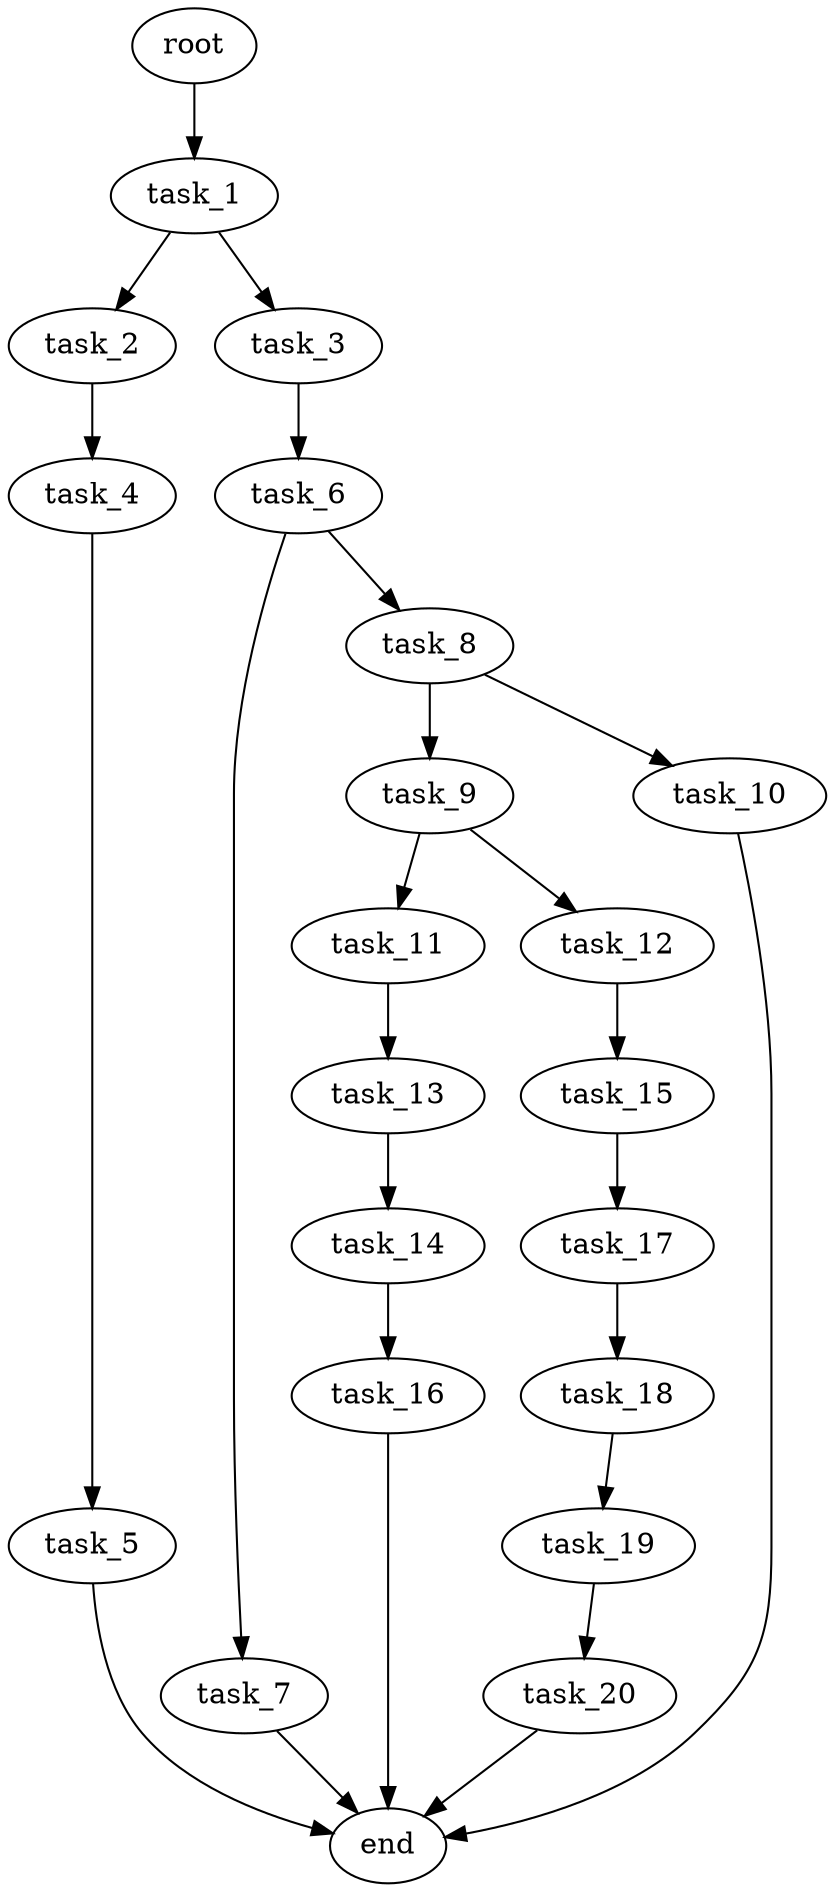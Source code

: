 digraph G {
  root [size="0.000000e+00"];
  task_1 [size="4.422156e+10"];
  task_2 [size="2.137800e+10"];
  task_3 [size="4.732389e+10"];
  task_4 [size="9.011907e+10"];
  task_5 [size="7.960452e+10"];
  task_6 [size="1.697744e+10"];
  task_7 [size="8.488706e+09"];
  task_8 [size="5.155005e+10"];
  task_9 [size="6.329776e+10"];
  task_10 [size="3.352547e+10"];
  task_11 [size="8.184416e+10"];
  task_12 [size="7.511630e+10"];
  task_13 [size="6.728284e+10"];
  task_14 [size="2.247182e+10"];
  task_15 [size="1.992100e+10"];
  task_16 [size="2.452295e+09"];
  task_17 [size="2.449181e+10"];
  task_18 [size="4.751888e+10"];
  task_19 [size="8.497527e+10"];
  task_20 [size="7.292095e+09"];
  end [size="0.000000e+00"];

  root -> task_1 [size="1.000000e-12"];
  task_1 -> task_2 [size="2.137800e+08"];
  task_1 -> task_3 [size="4.732389e+08"];
  task_2 -> task_4 [size="9.011907e+08"];
  task_3 -> task_6 [size="1.697744e+08"];
  task_4 -> task_5 [size="7.960452e+08"];
  task_5 -> end [size="1.000000e-12"];
  task_6 -> task_7 [size="8.488706e+07"];
  task_6 -> task_8 [size="5.155005e+08"];
  task_7 -> end [size="1.000000e-12"];
  task_8 -> task_9 [size="6.329776e+08"];
  task_8 -> task_10 [size="3.352547e+08"];
  task_9 -> task_11 [size="8.184416e+08"];
  task_9 -> task_12 [size="7.511630e+08"];
  task_10 -> end [size="1.000000e-12"];
  task_11 -> task_13 [size="6.728284e+08"];
  task_12 -> task_15 [size="1.992100e+08"];
  task_13 -> task_14 [size="2.247182e+08"];
  task_14 -> task_16 [size="2.452295e+07"];
  task_15 -> task_17 [size="2.449181e+08"];
  task_16 -> end [size="1.000000e-12"];
  task_17 -> task_18 [size="4.751888e+08"];
  task_18 -> task_19 [size="8.497527e+08"];
  task_19 -> task_20 [size="7.292095e+07"];
  task_20 -> end [size="1.000000e-12"];
}

